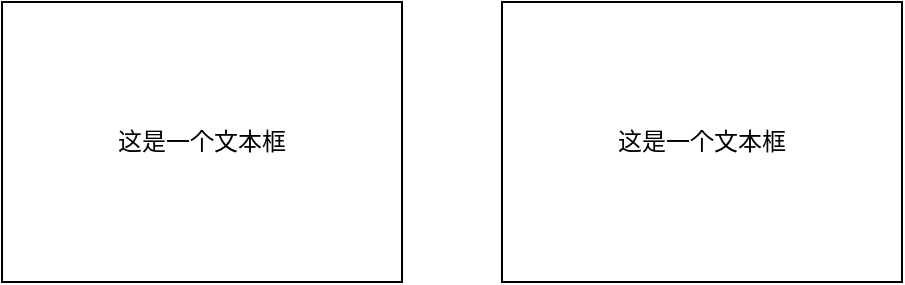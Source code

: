 <mxfile version="15.2.9" type="github">
  <diagram id="2VCRJcoWypSmIJ_e8AfO" name="Page-1">
    <mxGraphModel dx="1422" dy="735" grid="1" gridSize="10" guides="1" tooltips="1" connect="1" arrows="1" fold="1" page="1" pageScale="1" pageWidth="827" pageHeight="1169" math="0" shadow="0">
      <root>
        <mxCell id="0" />
        <mxCell id="1" parent="0" />
        <mxCell id="npCvvnGHQV8Djx3kJxQI-1" value="&lt;pre&gt;&lt;font face=&quot;Times New Roman&quot;&gt;这是一个文本框&lt;/font&gt;&lt;/pre&gt;" style="rounded=0;whiteSpace=wrap;html=1;" parent="1" vertex="1">
          <mxGeometry x="140" y="220" width="200" height="140" as="geometry" />
        </mxCell>
        <mxCell id="8zJlCh0X7UyIBIwxyKp6-1" value="&lt;pre&gt;&lt;font face=&quot;Times New Roman&quot;&gt;这是一个文本框&lt;/font&gt;&lt;/pre&gt;" style="rounded=0;whiteSpace=wrap;html=1;" vertex="1" parent="1">
          <mxGeometry x="390" y="220" width="200" height="140" as="geometry" />
        </mxCell>
      </root>
    </mxGraphModel>
  </diagram>
</mxfile>
